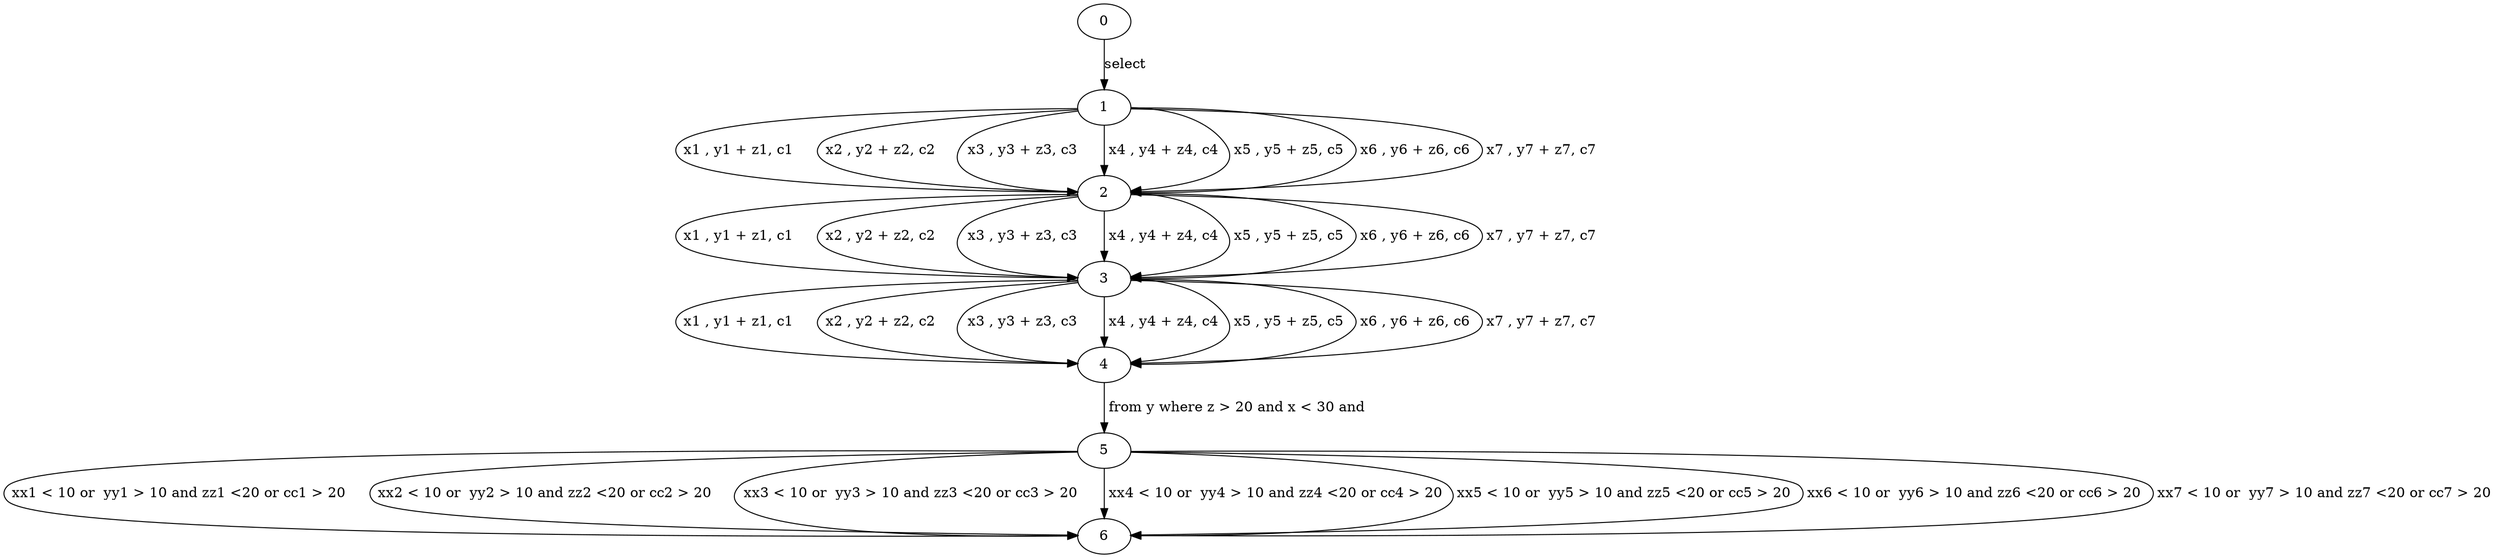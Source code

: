 digraph g{0;
1;
2;
3;
4;
5;
6;
0 -> 1 [ label="select "];
1 -> 2 [ label=" x1 , y1 + z1, c1 "];
1 -> 2 [ label=" x2 , y2 + z2, c2 "];
1 -> 2 [ label=" x3 , y3 + z3, c3 "];
1 -> 2 [ label=" x4 , y4 + z4, c4 "];
1 -> 2 [ label=" x5 , y5 + z5, c5 "];
1 -> 2 [ label=" x6 , y6 + z6, c6 "];
1 -> 2 [ label=" x7 , y7 + z7, c7 "];
2 -> 3 [ label=" x1 , y1 + z1, c1 "];
2 -> 3 [ label=" x2 , y2 + z2, c2 "];
2 -> 3 [ label=" x3 , y3 + z3, c3 "];
2 -> 3 [ label=" x4 , y4 + z4, c4 "];
2 -> 3 [ label=" x5 , y5 + z5, c5 "];
2 -> 3 [ label=" x6 , y6 + z6, c6 "];
2 -> 3 [ label=" x7 , y7 + z7, c7 "];
3 -> 4 [ label=" x1 , y1 + z1, c1 "];
3 -> 4 [ label=" x2 , y2 + z2, c2 "];
3 -> 4 [ label=" x3 , y3 + z3, c3 "];
3 -> 4 [ label=" x4 , y4 + z4, c4 "];
3 -> 4 [ label=" x5 , y5 + z5, c5 "];
3 -> 4 [ label=" x6 , y6 + z6, c6 "];
3 -> 4 [ label=" x7 , y7 + z7, c7 "];
4 -> 5 [ label=" from y where z > 20 and x < 30 and"];
5 -> 6 [ label=" xx1 < 10 or  yy1 > 10 and zz1 <20 or cc1 > 20 "];
5 -> 6 [ label=" xx2 < 10 or  yy2 > 10 and zz2 <20 or cc2 > 20 "];
5 -> 6 [ label=" xx3 < 10 or  yy3 > 10 and zz3 <20 or cc3 > 20 "];
5 -> 6 [ label=" xx4 < 10 or  yy4 > 10 and zz4 <20 or cc4 > 20 "];
5 -> 6 [ label=" xx5 < 10 or  yy5 > 10 and zz5 <20 or cc5 > 20 "];
5 -> 6 [ label=" xx6 < 10 or  yy6 > 10 and zz6 <20 or cc6 > 20 "];
5 -> 6 [ label=" xx7 < 10 or  yy7 > 10 and zz7 <20 or cc7 > 20 "];
}